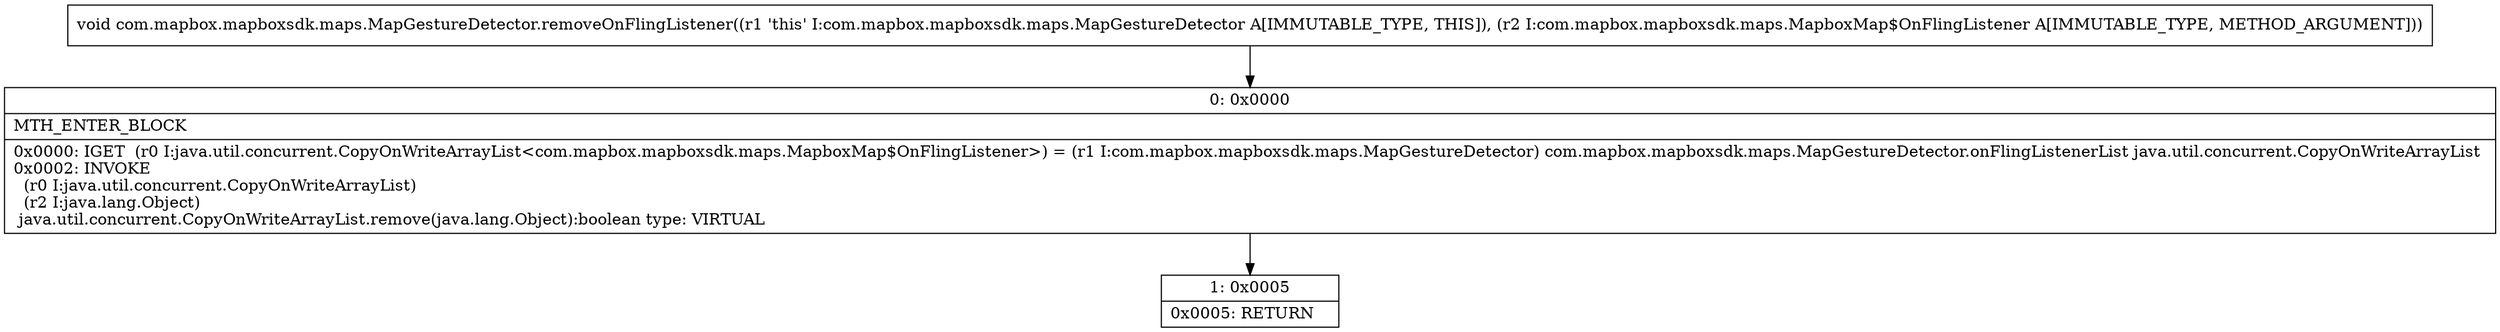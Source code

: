 digraph "CFG forcom.mapbox.mapboxsdk.maps.MapGestureDetector.removeOnFlingListener(Lcom\/mapbox\/mapboxsdk\/maps\/MapboxMap$OnFlingListener;)V" {
Node_0 [shape=record,label="{0\:\ 0x0000|MTH_ENTER_BLOCK\l|0x0000: IGET  (r0 I:java.util.concurrent.CopyOnWriteArrayList\<com.mapbox.mapboxsdk.maps.MapboxMap$OnFlingListener\>) = (r1 I:com.mapbox.mapboxsdk.maps.MapGestureDetector) com.mapbox.mapboxsdk.maps.MapGestureDetector.onFlingListenerList java.util.concurrent.CopyOnWriteArrayList \l0x0002: INVOKE  \l  (r0 I:java.util.concurrent.CopyOnWriteArrayList)\l  (r2 I:java.lang.Object)\l java.util.concurrent.CopyOnWriteArrayList.remove(java.lang.Object):boolean type: VIRTUAL \l}"];
Node_1 [shape=record,label="{1\:\ 0x0005|0x0005: RETURN   \l}"];
MethodNode[shape=record,label="{void com.mapbox.mapboxsdk.maps.MapGestureDetector.removeOnFlingListener((r1 'this' I:com.mapbox.mapboxsdk.maps.MapGestureDetector A[IMMUTABLE_TYPE, THIS]), (r2 I:com.mapbox.mapboxsdk.maps.MapboxMap$OnFlingListener A[IMMUTABLE_TYPE, METHOD_ARGUMENT])) }"];
MethodNode -> Node_0;
Node_0 -> Node_1;
}

